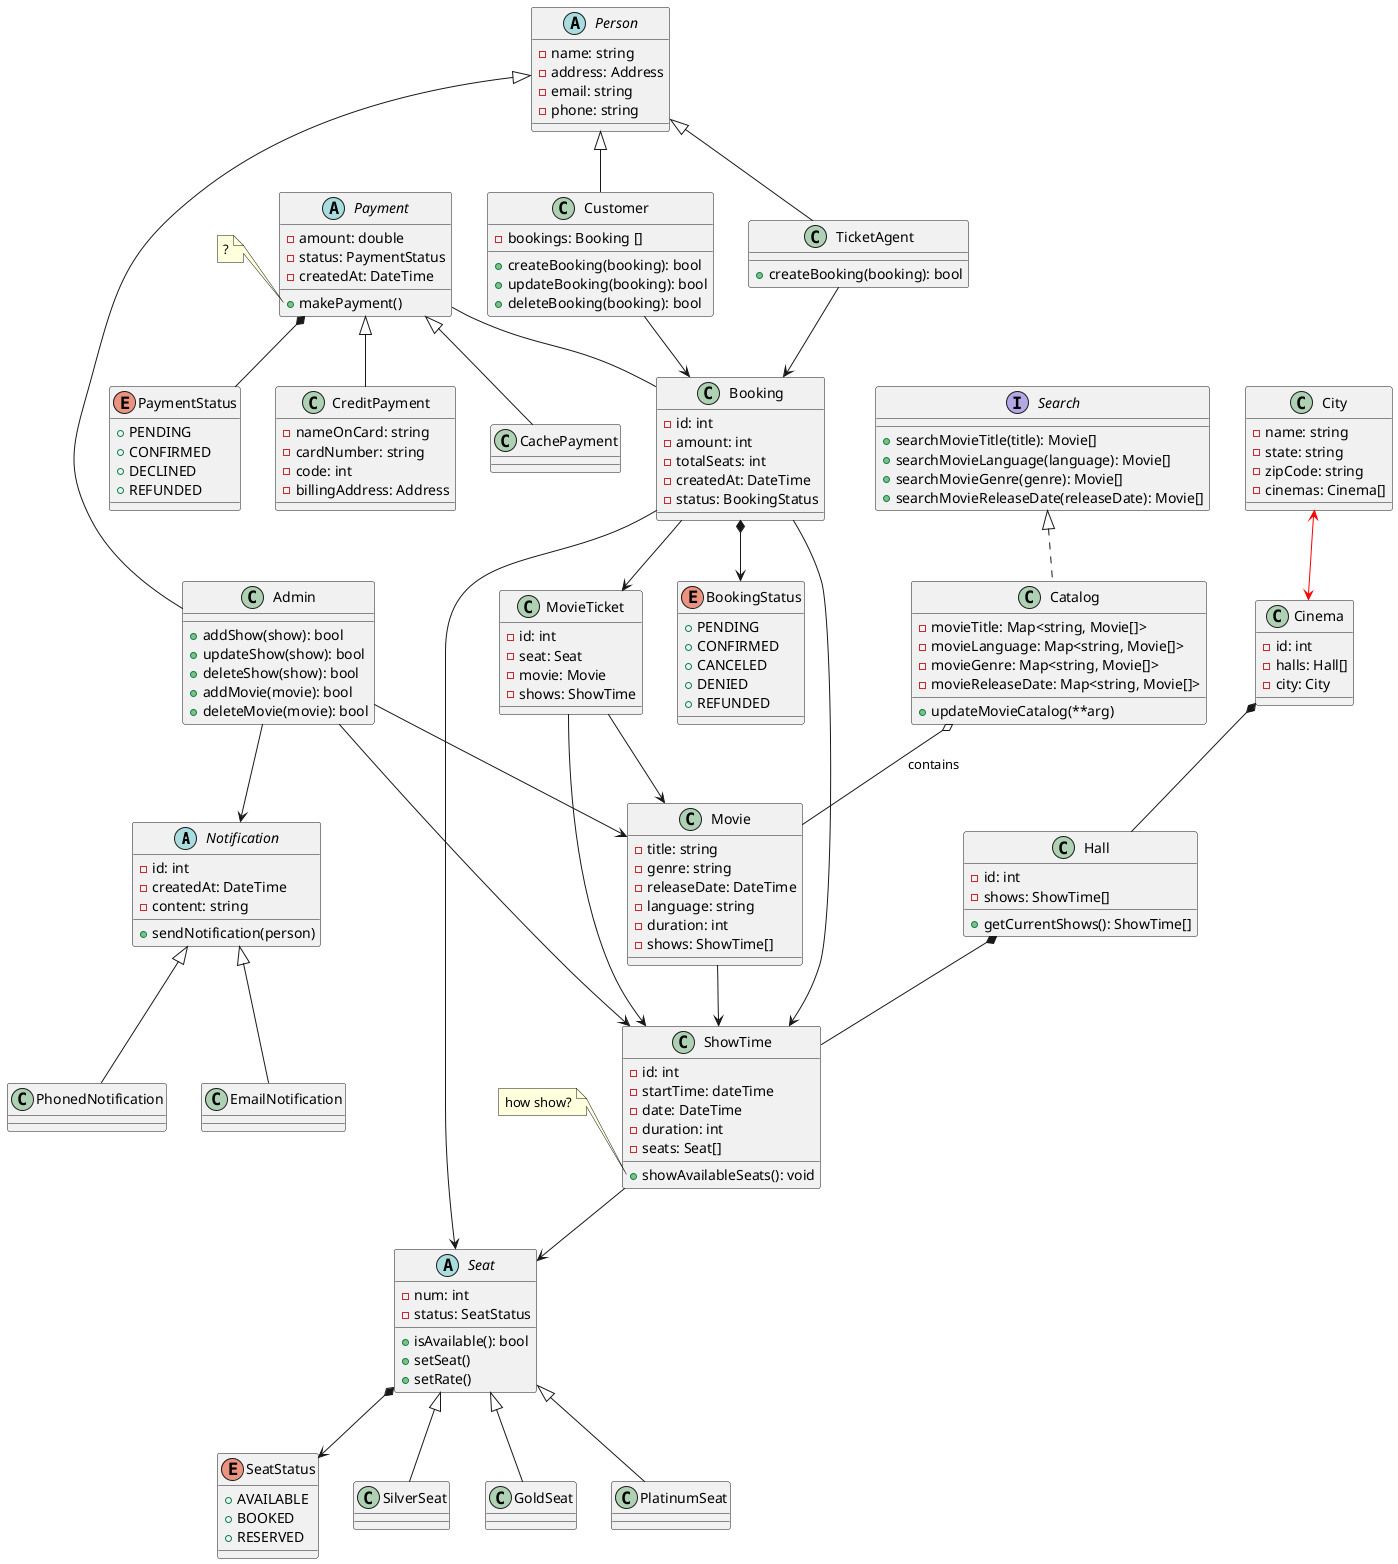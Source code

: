 @startuml
abstract class Notification {
    - id: int
    - createdAt: DateTime
    - content: string
    + sendNotification(person)
}

class PhonedNotification extends Notification {
}

class EmailNotification extends Notification {
}

enum SeatStatus {
    + AVAILABLE
    + BOOKED
    + RESERVED
}

abstract class Seat {
    - num: int
    - status: SeatStatus
    + isAvailable(): bool
    + setSeat()
    + setRate()
}
Seat *--> SeatStatus

class SilverSeat extends Seat {
}

class GoldSeat extends Seat {
}

class PlatinumSeat extends Seat {
}

class Hall {
    - id: int
    - shows: ShowTime[]
    + getCurrentShows(): ShowTime[]
}
Hall *-- ShowTime

class Cinema {
    - id: int
    - halls: Hall[]
    - city: City
}
Cinema *-- Hall

class City {
    - name: string
    - state: string
    - zipCode: string
    - cinemas: Cinema[]
}
City <-[#red]-> Cinema

enum PaymentStatus {
    + PENDING
    + CONFIRMED
    + DECLINED
    + REFUNDED
}

abstract class Payment {
    - amount: double
    - status: PaymentStatus
    - createdAt: DateTime
    + makePayment()
}
Payment *-- PaymentStatus
Payment -- Booking
note left of Payment::makePayment()
?
end note

class CreditPayment extends Payment {
    - nameOnCard: string
    - cardNumber: string
    - code: int
    - billingAddress: Address
}

class CachePayment extends Payment {
}

abstract class Person {
    - name: string
    - address: Address
    - email: string
    - phone: string
}

class Admin extends Person {
    + addShow(show): bool
    + updateShow(show): bool
    + deleteShow(show): bool
    + addMovie(movie): bool
    + deleteMovie(movie): bool
}
Admin --> Notification
Admin --> ShowTime
Admin --> Movie

class Customer extends Person {
    - bookings: Booking []
    + createBooking(booking): bool
    + updateBooking(booking): bool
    + deleteBooking(booking): bool
}
Customer --> Booking

class TicketAgent extends Person {
    + createBooking(booking): bool
}
TicketAgent --> Booking

interface Search {
    + searchMovieTitle(title): Movie[]
    + searchMovieLanguage(language): Movie[]
    + searchMovieGenre(genre): Movie[]
    + searchMovieReleaseDate(releaseDate): Movie[]
}

class Catalog implements Search {
    - movieTitle: Map<string, Movie[]>
    - movieLanguage: Map<string, Movie[]>
    - movieGenre: Map<string, Movie[]>
    - movieReleaseDate: Map<string, Movie[]>
    + updateMovieCatalog(**arg)
}
Catalog o-- Movie: contains

class Movie {
    - title: string
    - genre: string
    - releaseDate: DateTime
    - language: string
    - duration: int
    - shows: ShowTime[]
}
Movie --> ShowTime

class MovieTicket {
    - id: int
    - seat: Seat
    - movie: Movie
    - shows: ShowTime
}
MovieTicket --> Movie
MovieTicket --> ShowTime

class ShowTime {
    - id: int
    - startTime: dateTime
    - date: DateTime
    - duration: int
    - seats: Seat[]
    + showAvailableSeats(): void
}
ShowTime --> Seat
note left of ShowTime::showAvailableSeats
how show?
end note

enum BookingStatus {
    + PENDING
    + CONFIRMED
    + CANCELED
    + DENIED
    + REFUNDED
}

class Booking {
    - id: int
    - amount: int
    - totalSeats: int
    - createdAt: DateTime
    - status: BookingStatus
}
Booking --> ShowTime
Booking --> MovieTicket
Booking --> Seat
Booking *--> BookingStatus

@enduml
